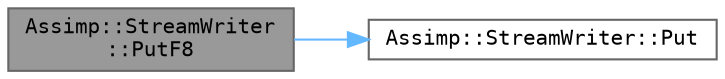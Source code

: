 digraph "Assimp::StreamWriter::PutF8"
{
 // LATEX_PDF_SIZE
  bgcolor="transparent";
  edge [fontname=Terminal,fontsize=10,labelfontname=Helvetica,labelfontsize=10];
  node [fontname=Terminal,fontsize=10,shape=box,height=0.2,width=0.4];
  rankdir="LR";
  Node1 [label="Assimp::StreamWriter\l::PutF8",height=0.2,width=0.4,color="gray40", fillcolor="grey60", style="filled", fontcolor="black",tooltip=" "];
  Node1 -> Node2 [color="steelblue1",style="solid"];
  Node2 [label="Assimp::StreamWriter::Put",height=0.2,width=0.4,color="grey40", fillcolor="white", style="filled",URL="$class_assimp_1_1_stream_writer.html#a7219b4acc925ba6890e77ff997e4dc4a",tooltip=" "];
}
